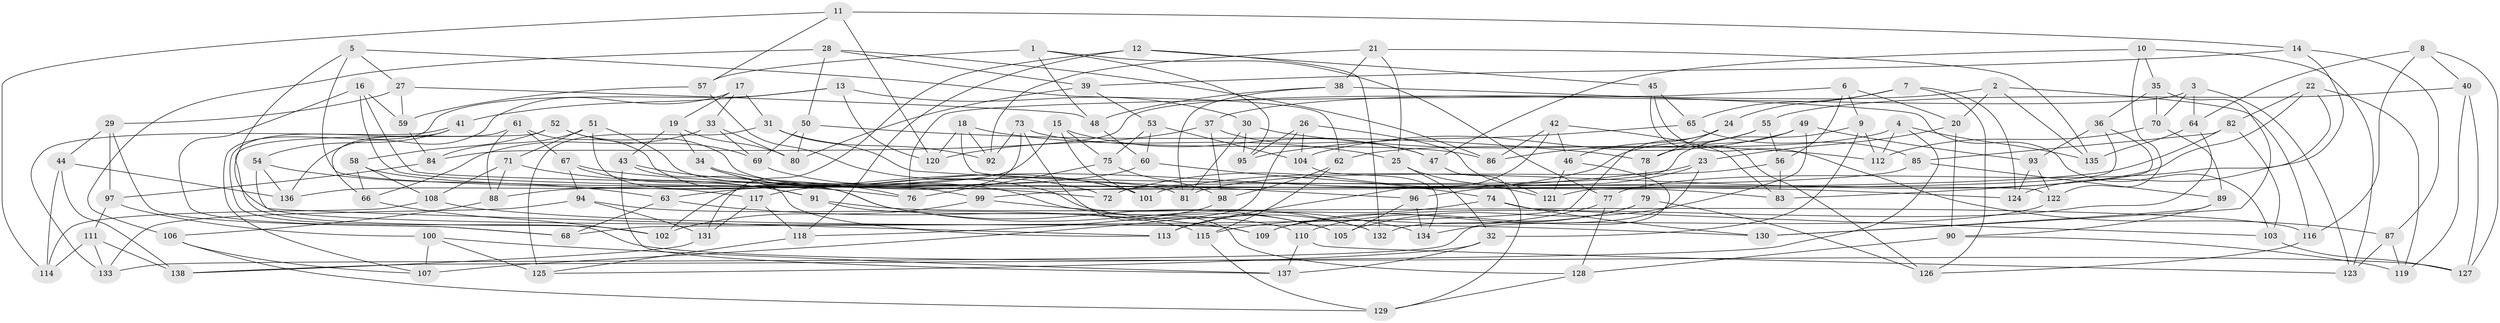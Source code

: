 // Generated by graph-tools (version 1.1) at 2025/16/03/09/25 04:16:14]
// undirected, 138 vertices, 276 edges
graph export_dot {
graph [start="1"]
  node [color=gray90,style=filled];
  1;
  2;
  3;
  4;
  5;
  6;
  7;
  8;
  9;
  10;
  11;
  12;
  13;
  14;
  15;
  16;
  17;
  18;
  19;
  20;
  21;
  22;
  23;
  24;
  25;
  26;
  27;
  28;
  29;
  30;
  31;
  32;
  33;
  34;
  35;
  36;
  37;
  38;
  39;
  40;
  41;
  42;
  43;
  44;
  45;
  46;
  47;
  48;
  49;
  50;
  51;
  52;
  53;
  54;
  55;
  56;
  57;
  58;
  59;
  60;
  61;
  62;
  63;
  64;
  65;
  66;
  67;
  68;
  69;
  70;
  71;
  72;
  73;
  74;
  75;
  76;
  77;
  78;
  79;
  80;
  81;
  82;
  83;
  84;
  85;
  86;
  87;
  88;
  89;
  90;
  91;
  92;
  93;
  94;
  95;
  96;
  97;
  98;
  99;
  100;
  101;
  102;
  103;
  104;
  105;
  106;
  107;
  108;
  109;
  110;
  111;
  112;
  113;
  114;
  115;
  116;
  117;
  118;
  119;
  120;
  121;
  122;
  123;
  124;
  125;
  126;
  127;
  128;
  129;
  130;
  131;
  132;
  133;
  134;
  135;
  136;
  137;
  138;
  1 -- 57;
  1 -- 95;
  1 -- 48;
  1 -- 77;
  2 -- 135;
  2 -- 20;
  2 -- 116;
  2 -- 37;
  3 -- 70;
  3 -- 123;
  3 -- 64;
  3 -- 84;
  4 -- 138;
  4 -- 62;
  4 -- 112;
  4 -- 135;
  5 -- 109;
  5 -- 62;
  5 -- 117;
  5 -- 27;
  6 -- 56;
  6 -- 9;
  6 -- 76;
  6 -- 20;
  7 -- 126;
  7 -- 124;
  7 -- 65;
  7 -- 24;
  8 -- 116;
  8 -- 127;
  8 -- 64;
  8 -- 40;
  9 -- 32;
  9 -- 72;
  9 -- 112;
  10 -- 35;
  10 -- 123;
  10 -- 122;
  10 -- 47;
  11 -- 57;
  11 -- 14;
  11 -- 114;
  11 -- 120;
  12 -- 45;
  12 -- 131;
  12 -- 118;
  12 -- 132;
  13 -- 41;
  13 -- 30;
  13 -- 107;
  13 -- 120;
  14 -- 87;
  14 -- 39;
  14 -- 124;
  15 -- 101;
  15 -- 47;
  15 -- 75;
  15 -- 136;
  16 -- 72;
  16 -- 83;
  16 -- 68;
  16 -- 59;
  17 -- 31;
  17 -- 136;
  17 -- 33;
  17 -- 19;
  18 -- 120;
  18 -- 122;
  18 -- 25;
  18 -- 92;
  19 -- 34;
  19 -- 80;
  19 -- 43;
  20 -- 23;
  20 -- 90;
  21 -- 92;
  21 -- 135;
  21 -- 38;
  21 -- 25;
  22 -- 119;
  22 -- 77;
  22 -- 82;
  22 -- 101;
  23 -- 117;
  23 -- 132;
  23 -- 96;
  24 -- 46;
  24 -- 68;
  24 -- 78;
  25 -- 32;
  25 -- 121;
  26 -- 107;
  26 -- 95;
  26 -- 104;
  26 -- 121;
  27 -- 59;
  27 -- 29;
  27 -- 48;
  28 -- 106;
  28 -- 86;
  28 -- 39;
  28 -- 50;
  29 -- 97;
  29 -- 44;
  29 -- 68;
  30 -- 95;
  30 -- 81;
  30 -- 112;
  31 -- 92;
  31 -- 96;
  31 -- 125;
  32 -- 125;
  32 -- 137;
  33 -- 69;
  33 -- 66;
  33 -- 80;
  34 -- 105;
  34 -- 101;
  34 -- 132;
  35 -- 36;
  35 -- 130;
  35 -- 70;
  36 -- 121;
  36 -- 93;
  36 -- 83;
  37 -- 98;
  37 -- 47;
  37 -- 120;
  38 -- 48;
  38 -- 103;
  38 -- 81;
  39 -- 53;
  39 -- 80;
  40 -- 119;
  40 -- 127;
  40 -- 55;
  41 -- 54;
  41 -- 133;
  41 -- 127;
  42 -- 83;
  42 -- 86;
  42 -- 113;
  42 -- 46;
  43 -- 76;
  43 -- 137;
  43 -- 113;
  44 -- 114;
  44 -- 138;
  44 -- 136;
  45 -- 126;
  45 -- 87;
  45 -- 65;
  46 -- 121;
  46 -- 133;
  47 -- 129;
  48 -- 60;
  49 -- 105;
  49 -- 104;
  49 -- 78;
  49 -- 93;
  50 -- 78;
  50 -- 69;
  50 -- 80;
  51 -- 71;
  51 -- 84;
  51 -- 99;
  51 -- 105;
  52 -- 102;
  52 -- 58;
  52 -- 69;
  52 -- 81;
  53 -- 104;
  53 -- 75;
  53 -- 60;
  54 -- 63;
  54 -- 136;
  54 -- 113;
  55 -- 56;
  55 -- 86;
  55 -- 72;
  56 -- 83;
  56 -- 81;
  57 -- 59;
  57 -- 101;
  58 -- 76;
  58 -- 108;
  58 -- 66;
  59 -- 84;
  60 -- 63;
  60 -- 74;
  61 -- 88;
  61 -- 66;
  61 -- 67;
  61 -- 134;
  62 -- 115;
  62 -- 98;
  63 -- 109;
  63 -- 68;
  64 -- 135;
  64 -- 109;
  65 -- 95;
  65 -- 85;
  66 -- 102;
  67 -- 124;
  67 -- 91;
  67 -- 94;
  69 -- 72;
  70 -- 89;
  70 -- 112;
  71 -- 88;
  71 -- 108;
  71 -- 91;
  73 -- 128;
  73 -- 102;
  73 -- 92;
  73 -- 86;
  74 -- 130;
  74 -- 113;
  74 -- 103;
  75 -- 76;
  75 -- 98;
  77 -- 128;
  77 -- 115;
  78 -- 79;
  79 -- 109;
  79 -- 110;
  79 -- 126;
  82 -- 103;
  82 -- 88;
  82 -- 85;
  84 -- 97;
  85 -- 89;
  85 -- 99;
  87 -- 119;
  87 -- 123;
  88 -- 106;
  89 -- 90;
  89 -- 130;
  90 -- 128;
  90 -- 119;
  91 -- 116;
  91 -- 110;
  93 -- 124;
  93 -- 122;
  94 -- 131;
  94 -- 115;
  94 -- 133;
  96 -- 105;
  96 -- 134;
  97 -- 100;
  97 -- 111;
  98 -- 118;
  99 -- 132;
  99 -- 102;
  100 -- 107;
  100 -- 137;
  100 -- 125;
  103 -- 127;
  104 -- 134;
  106 -- 107;
  106 -- 129;
  108 -- 114;
  108 -- 130;
  110 -- 137;
  110 -- 123;
  111 -- 133;
  111 -- 114;
  111 -- 138;
  115 -- 129;
  116 -- 126;
  117 -- 118;
  117 -- 131;
  118 -- 125;
  122 -- 134;
  128 -- 129;
  131 -- 138;
}
